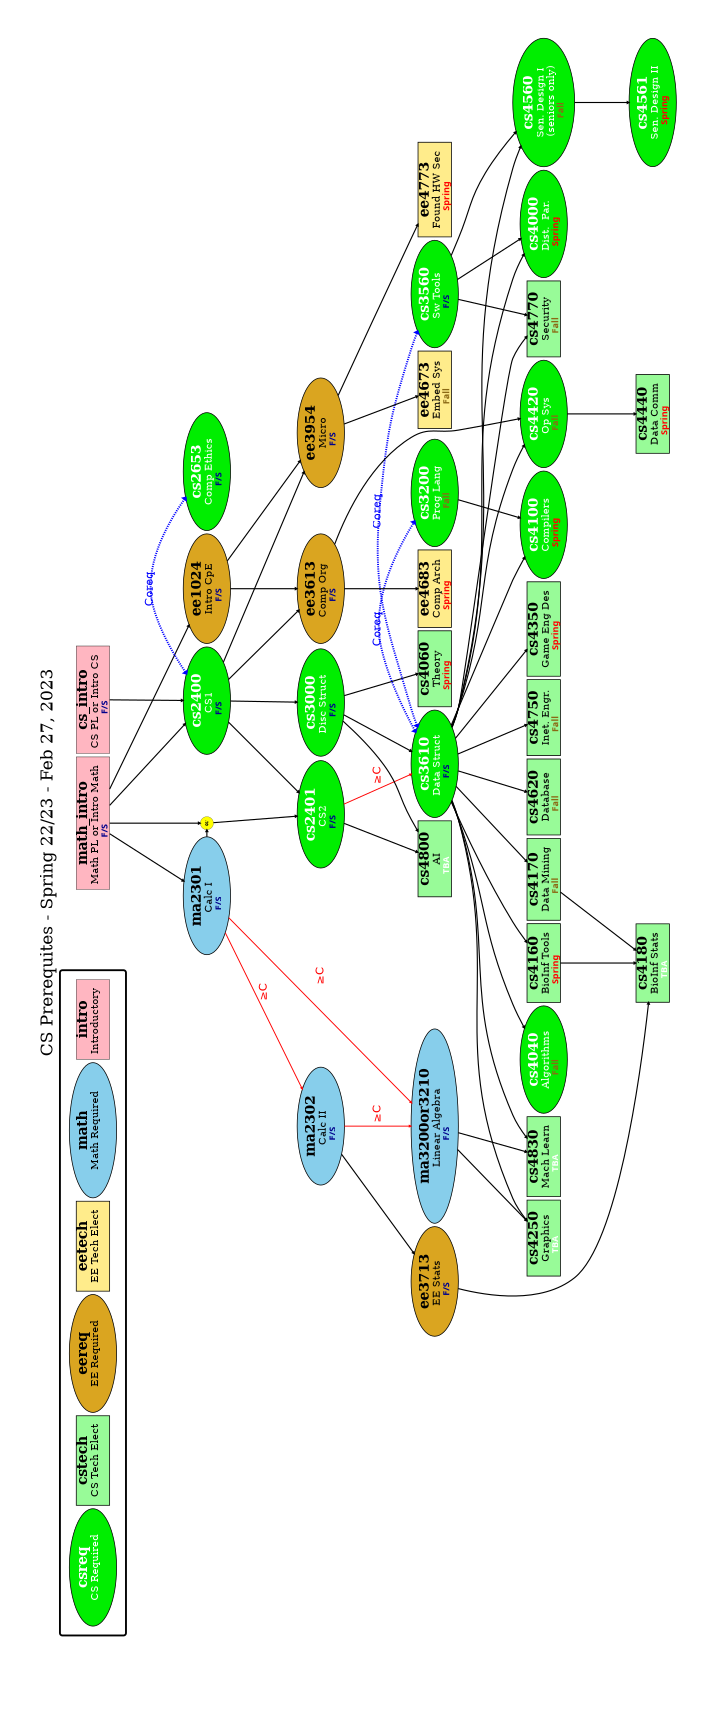 # 1 "cs_ugrad.dotcc"
# 1 "<built-in>" 1
# 1 "<built-in>" 3
# 417 "<built-in>" 3
# 1 "<command line>" 1
# 1 "<built-in>" 2
# 1 "cs_ugrad.dotcc" 2
// C Preprocessor Style macros


# 1 "./eecs_prereq_design.h" 1
// C Preprocessor Style macros

// Version 0.9 - Shawn Ostermann - May 24, 2022

// the look of required classes






// the look of elective classes




// the look of remedial (Intro) classes





// this controls what the prerequisite arrows look like

# 33 "./eecs_prereq_design.h"

// this controls what the "semester" tags look like






// the next line contains non-printing spaces to paste below to get around a mixed-font centering problem in graphviz...
//          









// for things like "Senior Standing" as a prerequisite




//  Note, the "when" line below has 2 non-printing space characters ("en space", copied from Word)
// otherwise, graphviz miscalculated "centering" whence fonts change and this moves the "semester" a little more to the left. Sigh...








// classes with a caveat (4 lines)

# 77 "./eecs_prereq_design.h"

// for timestamps






# 4 "cs_ugrad.dotcc" 2

// https://graphviz.org/docs/
// https://graphviz.org/doc/info/colors.html
// https://www.catalogs.ohio.edu/preview_program.php?catoid=70&poid=19841&hl=%22computer+science%22
digraph cs_undergrad {
	// draw prereqs from top to bottom
	rankdir=TB;
	// rankdir=LR;
	
	// Maximum width and height of drawing, in inches.
	size="11,8.5"
	margin="0.25,0.25"   // whole paper borders
	
	// Width and height of output pages, in inches.
	// If only a single value is given, this is used for both the width and height.
	// At present, page only works for PostScript output. 
	// page="8,10"

	// There are a TON of arrows between ranks 5 and 6, so this allows more space when it needs it
	ranksep="4.0"   // default is 0.5

	// to make better bitmap versions - but use PDF!!!
	graph [ dpi = 600 ]; 	

	// looks better this way
	landscape=true	

	// title for the whole page
	labelloc="t"
	fontsize=90
    label="CS Prerequites - Spring 22/23 - Feb 27, 2023"


// make a quick legend
// leave some free space to the left of the legend
	subgraph free_space {	
		EXTRA [ label = "S1", style = invis ]; FREESPACE1 [width=0,style = invis]; 
  	};
	subgraph cluster_Legend {
    	style = rounded;
		label=""
		fontsize="0"
		margin=50		// more space in the margin around the nodes
		penwidth=10   	// thicker line around the legend

    	node [	shape = box, penwidth=2, style = filled, fontcolor=black, fillcolor=lightpink,width=0.25,margin="0,0",fontsize=28] ; intro [margin="0,0", label= < <FONT POINT-SIZE="72"> <b> intro </b> </FONT> <br/> <FONT POINT-SIZE="55"> 	Introductory </FONT> <FONT POINT-SIZE="50"> <br /> </FONT> <FONT POINT-SIZE="48" face="Impact">     </FONT> >, ];
		node [ 	shape=oval, sides=4, penwidth=4, style = "filled", fontcolor=black, fillcolor=skyblue,width=0.25,margin="0,0",fontsize=28] ; math [margin="0,0", label= < <FONT POINT-SIZE="72"> <b> math </b> </FONT> <br/> <FONT POINT-SIZE="55">  		Math Required </FONT> <FONT POINT-SIZE="50"> <br /> </FONT> <FONT POINT-SIZE="48" face="Impact">     </FONT> >, ];
		node [	shape = rectangle, sides=10, penwidth=4, fillcolor = lightgoldenrod1, style = filled, fontcolor=black,width=0.25,margin="0,0",fontsize=28] ; eetech [margin="0,0", label= < <FONT POINT-SIZE="72"> <b> eetech </b> </FONT> <br/> <FONT POINT-SIZE="55">  	EE Tech Elect </FONT> <FONT POINT-SIZE="50"> <br /> </FONT> <FONT POINT-SIZE="48" face="Impact">     </FONT> >, ];
		node [ 	shape=oval, sides=4, penwidth=4, style = "filled", fontcolor=black, fillcolor=goldenrod,width=0.25,margin="0,0",fontsize=28] ; eereq [margin="0,0", label= < <FONT POINT-SIZE="72"> <b> eereq </b> </FONT> <br/> <FONT POINT-SIZE="55">  	EE Required </FONT> <FONT POINT-SIZE="50"> <br /> </FONT> <FONT POINT-SIZE="48" face="Impact">     </FONT> >, ];
		node [	shape = rectangle, sides=10, penwidth=4, fillcolor = palegreen, style = filled, fontcolor=black,width=0.25,margin="0,0",fontsize=28] ; cstech [margin="0,0", label= < <FONT POINT-SIZE="72"> <b> cstech </b> </FONT> <br/> <FONT POINT-SIZE="55">  	CS Tech Elect </FONT> <FONT POINT-SIZE="50"> <br /> </FONT> <FONT POINT-SIZE="48" face="Impact">     </FONT> >, ];
		node [ 	shape=oval, sides=4, penwidth=4, style = "filled", fontcolor=white, fillcolor=green2,width=0.25,margin="0,0",fontsize=28] ; csreq [margin="0,0", label= < <FONT POINT-SIZE="72"> <b> csreq </b> </FONT> <br/> <FONT POINT-SIZE="55">  	CS Required </FONT> <FONT POINT-SIZE="50"> <br /> </FONT> <FONT POINT-SIZE="48" face="Impact">     </FONT> >, ];
		

		// these fake dependencies constrain the order of where the legend goes
		// csreq  -> eereq  -> math   [style=invis]  // for verticle 3x2
		// cstech -> eetech -> intro   [style=invis]   // for horizontal 2x3
		// cs4561 -> eetech [style=invis]
		// csreq  -> eereq   [style=invis]  
		// cstech -> eetech   [style=invis]   
		// intro  -> math   [style=invis]  
  	};
// leave some free space to the right of the legend
	subgraph free_space {	
		EXTRA [ label = "S2", style = invis ]; FREESPACE2 [width=5,style = invis]; 
  	};
	



    // node [shape = box, penwidth=2, style = filled, fontcolor=black, fillcolor=lightpink,width=0.25,margin="0,0",fontsize=28] ; ma1200_MPL2 [margin="0,0", label= < <FONT POINT-SIZE="72"> <b> ma1200_MPL2 </b> </FONT> <br/> <FONT POINT-SIZE="55"> Algebra </FONT> <FONT POINT-SIZE="50"> <br /> </FONT> <FONT POINT-SIZE="48" face="Impact"> <FONT COLOR="darkblue"><b> F/S </b></FONT>   </FONT> >, ];

    node [shape = box, penwidth=2, style = filled, fontcolor=black, fillcolor=lightpink,width=0.25,margin="0,0",fontsize=28] ; cs_intro [margin="0,0", label= < <FONT POINT-SIZE="72"> <b> cs_intro </b> </FONT> <br/> <FONT POINT-SIZE="55"> CS PL or Intro CS </FONT> <FONT POINT-SIZE="50"> <br /> </FONT> <FONT POINT-SIZE="48" face="Impact"> <FONT COLOR="darkblue"><b> F/S </b></FONT>   </FONT> >, ];

    node [shape = box, penwidth=2, style = filled, fontcolor=black, fillcolor=lightpink,width=0.25,margin="0,0",fontsize=28] ; math_intro [margin="0,0", label= < <FONT POINT-SIZE="72"> <b> math_intro </b> </FONT> <br/> <FONT POINT-SIZE="55"> Math PL or Intro Math </FONT> <FONT POINT-SIZE="50"> <br /> </FONT> <FONT POINT-SIZE="48" face="Impact"> <FONT COLOR="darkblue"><b> F/S </b></FONT>   </FONT> >, ];

    node [shape=oval, sides=4, penwidth=4, style = "filled", fontcolor=black, fillcolor=skyblue,width=0.25,margin="0,0",fontsize=28] ; ma2301 [margin="0,0", label= < <FONT POINT-SIZE="72"> <b> ma2301 </b> </FONT> <br/> <FONT POINT-SIZE="55"> Calc I </FONT> <FONT POINT-SIZE="50"> <br /> </FONT> <FONT POINT-SIZE="48" face="Impact"> <FONT COLOR="darkblue"><b> F/S </b></FONT>   </FONT> >, ];
	math_intro -> ma2301 [penwidth=6]
	// (B or better in shape=oval, sides=4, penwidth=4, style = "filled", fontcolor=black, fillcolor=skyblue 1350) or (C or better in 1300 or 1322) or (Math placement level 3)

	node [shape=oval, sides=4, penwidth=4, style = "filled", fontcolor=black, fillcolor=skyblue,width=0.25,margin="0,0",fontsize=28] ; ma2302 [margin="0,0", label= < <FONT POINT-SIZE="72"> <b> ma2302 </b> </FONT> <br/> <FONT POINT-SIZE="55"> Calc II </FONT> <FONT POINT-SIZE="50"> <br /> </FONT> <FONT POINT-SIZE="48" face="Impact"> <FONT COLOR="darkblue"><b> F/S </b></FONT>   </FONT> >, ];
	ma2301 -> ma2302 [ label = " ≥C", fontsize=60, style=bold, fontcolor=red, penwidth=5, color=red]
	// REQUISITE: C or better in shape=oval, sides=4, penwidth=4, style = "filled", fontcolor=black, fillcolor=skyblue 2301 or 263B

	node [shape=oval, sides=4, penwidth=4, style = "filled", fontcolor=black, fillcolor=skyblue,width=0.25,margin="0,0",fontsize=28] ; ma3200or3210 [margin="0,0", label= < <FONT POINT-SIZE="72"> <b> ma3200or3210 </b> </FONT> <br/> <FONT POINT-SIZE="55"> Linear Algebra </FONT> <FONT POINT-SIZE="50"> <br /> </FONT> <FONT POINT-SIZE="48" face="Impact"> <FONT COLOR="darkblue"><b> F/S </b></FONT>   </FONT> >, ];
	// 3200: C or better in (shape=oval, sides=4, penwidth=4, style = "filled", fontcolor=black, fillcolor=skyblue 163A or 263A or 1350 or 2301 or 2302) 
	// 3210 hasnt been offered in 2 years!!  (ignoring cs3000 prereq - too messy)
	// 3210: shape=oval, sides=4, penwidth=4, style = "filled", fontcolor=black, fillcolor=skyblue 2302 and (3050 or CS 3000)
	ma2301 -> ma3200or3210 [ label = " ≥C", fontsize=60, style=bold, fontcolor=red, penwidth=5, color=red]
	ma2302 -> ma3200or3210 [ label = " ≥C", fontsize=60, style=bold, fontcolor=red, penwidth=5, color=red]

	node [shape=oval, sides=4, penwidth=4, style = "filled", fontcolor=white, fillcolor=green2,width=0.25,margin="0,0",fontsize=28] ; cs2400 [margin="0,0", label= < <FONT POINT-SIZE="72"> <b> cs2400 </b> </FONT> <br/> <FONT POINT-SIZE="55"> CS1 </FONT> <FONT POINT-SIZE="50"> <br /> </FONT> <FONT POINT-SIZE="48" face="Impact"> <FONT COLOR="darkblue"><b> F/S </b></FONT>   </FONT> >, ];
	// REQUISITE: (shape=oval, sides=4, penwidth=4, style = "filled", fontcolor=black, fillcolor=skyblue 1200 or Math Placement level 2 or higher) and (CS 1400 or 2300 or ET 2100 or Computer Science Placement level 3)
	cs_intro -> cs2400 [penwidth=6]
	math_intro -> cs2400 [penwidth=6]

	node [shape=oval, sides=4, penwidth=4, style = "filled", fontcolor=white, fillcolor=green2,width=0.25,margin="0,0",fontsize=28] ; cs2401 [margin="0,0", label= < <FONT POINT-SIZE="72"> <b> cs2401 </b> </FONT> <br/> <FONT POINT-SIZE="55"> CS2 </FONT> <FONT POINT-SIZE="50"> <br /> </FONT> <FONT POINT-SIZE="48" face="Impact"> <FONT COLOR="darkblue"><b> F/S </b></FONT>   </FONT> >, ];
	// REQUISITE: CS 2400 and (shape=oval, sides=4, penwidth=4, style = "filled", fontcolor=black, fillcolor=skyblue 1300 or 2301 or Math Placement Level 3)
	cs2400 -> cs2401 [penwidth=6]
	node [shape=circle, style = "filled", penwidth=1, fontcolor=black, fillcolor=yellow] ; cs2401_or [label=" or "];
	cs2401_or -> cs2401 [penwidth=6]
	math_intro -> cs2401_or [penwidth=6]
	ma2301 -> cs2401_or [penwidth=6]


	node [shape=oval, sides=4, penwidth=4, style = "filled", fontcolor=white, fillcolor=green2,width=0.25,margin="0,0",fontsize=28] ; cs3000 [margin="0,0", label= < <FONT POINT-SIZE="72"> <b> cs3000 </b> </FONT> <br/> <FONT POINT-SIZE="55"> Disc Struct </FONT> <FONT POINT-SIZE="50"> <br /> </FONT> <FONT POINT-SIZE="48" face="Impact"> <FONT COLOR="darkblue"><b> F/S </b></FONT>   </FONT> >, ];
	// REQUISITE: CS 2400
	cs2400 -> cs3000 [penwidth=6]

	node [shape=oval, sides=4, penwidth=4, style = "filled", fontcolor=white, fillcolor=green2,width=0.25,margin="0,0",fontsize=28] ; cs3610 [margin="0,0", label= < <FONT POINT-SIZE="72"> <b> cs3610 </b> </FONT> <br/> <FONT POINT-SIZE="55"> Data Struct </FONT> <FONT POINT-SIZE="50"> <br /> </FONT> <FONT POINT-SIZE="48" face="Impact"> <FONT COLOR="darkblue"><b> F/S </b></FONT>   </FONT> >, ];
	// REQUISITE: (CS 3000 or shape=oval, sides=4, penwidth=4, style = "filled", fontcolor=black, fillcolor=skyblue 3050) and C or better in CS 2401
	cs2401 -> cs3610 [ label = " ≥C", fontsize=60, style=bold, fontcolor=red, penwidth=5, color=red]
	cs3000 -> cs3610 [penwidth=6]

	node [shape=oval, sides=4, penwidth=4, style = "filled", fontcolor=white, fillcolor=green2,width=0.25,margin="0,0",fontsize=28] ; cs3560 [margin="0,0", label= < <FONT POINT-SIZE="72"> <b> cs3560 </b> </FONT> <br/> <FONT POINT-SIZE="55"> Sw Tools </FONT> <FONT POINT-SIZE="50"> <br /> </FONT> <FONT POINT-SIZE="48" face="Impact"> <FONT COLOR="darkblue"><b> F/S </b></FONT>   </FONT> >, ];
	// REQUISITE: CS 3610 or concurrent
	cs3610 -> cs3560 [ dir=both, label = "Coreq", fontcolor=blue, color=blue, style=bold fontsize=60, penwidth=10, style=dashed] { rank=same cs3560 cs3610 }


	// left out since its not in the prereq chain
    // CLASS PAREN et1000,shape=oval, sides=4, penwidth=4, style = "filled", fontcolor=black, fillcolor=goldenrod, <FONT COLOR="darkblue"><b> F/S </b></FONT>,The History of Engineering and Technology in Society PAREN

	node [shape=oval, sides=4, penwidth=4, style = "filled", fontcolor=black, fillcolor=goldenrod,width=0.25,margin="0,0",fontsize=28] ; ee1024 [margin="0,0", label= < <FONT POINT-SIZE="72"> <b> ee1024 </b> </FONT> <br/> <FONT POINT-SIZE="55">  Intro CpE </FONT> <FONT POINT-SIZE="50"> <br /> </FONT> <FONT POINT-SIZE="48" face="Impact">  <FONT COLOR="darkblue"><b> F/S </b></FONT>   </FONT> >, ];
	math_intro -> ee1024 [penwidth=6]
	// shape=oval, sides=4, penwidth=4, style = "filled", fontcolor=black, fillcolor=skyblue 1200 or math placement level 2 or higher

    node [shape=oval, sides=4, penwidth=4, style = "filled", fontcolor=black, fillcolor=goldenrod,width=0.25,margin="0,0",fontsize=28] ; ee3613 [margin="0,0", label= < <FONT POINT-SIZE="72"> <b> ee3613 </b> </FONT> <br/> <FONT POINT-SIZE="55"> Comp Org </FONT> <FONT POINT-SIZE="50"> <br /> </FONT> <FONT POINT-SIZE="48" face="Impact">  <FONT COLOR="darkblue"><b> F/S </b></FONT>   </FONT> >, ];	
	// REQUISITE: CS 2400 and EE 1024
	ee1024 -> ee3613 [penwidth=6]
	cs2400 -> ee3613 [penwidth=6]

	node [shape=oval, sides=4, penwidth=4, style = "filled", fontcolor=black, fillcolor=goldenrod,width=0.25,margin="0,0",fontsize=28] ; ee3954 [margin="0,0", label= < <FONT POINT-SIZE="72"> <b> ee3954 </b> </FONT> <br/> <FONT POINT-SIZE="55">  Micro </FONT> <FONT POINT-SIZE="50"> <br /> </FONT> <FONT POINT-SIZE="48" face="Impact">  <FONT COLOR="darkblue"><b> F/S </b></FONT>   </FONT> >, ];
	// REQUISITE: (CS 210 or 240A or 2400) and (EE 1024 or 102)
	ee1024 -> ee3954 [penwidth=6]
	cs2400 -> ee3954 [penwidth=6]

    node [shape=oval, sides=4, penwidth=4, style = "filled", fontcolor=black, fillcolor=goldenrod,width=0.25,margin="0,0",fontsize=28] ; ee3713 [margin="0,0", label= < <FONT POINT-SIZE="72"> <b> ee3713 </b> </FONT> <br/> <FONT POINT-SIZE="55"> EE Stats </FONT> <FONT POINT-SIZE="50"> <br /> </FONT> <FONT POINT-SIZE="48" face="Impact"> <FONT COLOR="darkblue"><b> F/S </b></FONT>   </FONT> >, ];
	// REQUISITE: shape=oval, sides=4, penwidth=4, style = "filled", fontcolor=black, fillcolor=skyblue 2302
	ma2302 -> ee3713 [penwidth=6]

	node [shape=oval, sides=4, penwidth=4, style = "filled", fontcolor=white, fillcolor=green2,width=0.25,margin="0,0",fontsize=28] ; cs2653 [margin="0,0", label= < <FONT POINT-SIZE="72"> <b> cs2653 </b> </FONT> <br/> <FONT POINT-SIZE="55">  Comp Ethics </FONT> <FONT POINT-SIZE="50"> <br /> </FONT> <FONT POINT-SIZE="48" face="Impact"> <FONT COLOR="darkblue"><b> F/S </b></FONT>   </FONT> >, ];
	// REQUISITE: CS 2400 or Concurrent
	cs2400 -> cs2653 [ dir=both, label = "Coreq", fontcolor=blue, color=blue, style=bold fontsize=60, penwidth=10, style=dashed] { rank=same cs2653 cs2400 }

	node [shape=oval, sides=4, penwidth=4, style = "filled", fontcolor=white, fillcolor=green2,width=0.25,margin="0,0",fontsize=28] ; cs3200 [margin="0,0", label= < <FONT POINT-SIZE="72"> <b> cs3200 </b> </FONT> <br/> <FONT POINT-SIZE="55">  Prog Lang </FONT> <FONT POINT-SIZE="50"> <br /> </FONT> <FONT POINT-SIZE="48" face="Impact"> <FONT COLOR="goldenrod4"><b> Fall </b></FONT>   </FONT> >, ];
	// REQUISITE: CS 3610 or concurrent
	cs3610 -> cs3200 [ dir=both, label = "Coreq", fontcolor=blue, color=blue, style=bold fontsize=60, penwidth=10, style=dashed] { rank=same cs3200 cs3610 }

	node [shape=oval, sides=4, penwidth=4, style = "filled", fontcolor=white, fillcolor=green2,width=0.25,margin="0,0",fontsize=28] ; cs4000 [margin="0,0", label= < <FONT POINT-SIZE="72"> <b> cs4000 </b> </FONT> <br/> <FONT POINT-SIZE="55"> Dist.  Par. </FONT> <FONT POINT-SIZE="50"> <br /> </FONT> <FONT POINT-SIZE="48" face="Impact"> <FONT COLOR="red"><b> Spring </b></FONT>   </FONT> >, ];
	// REQUISITE: CS 3560 and 3610
	cs3560 -> cs4000 [penwidth=6]
	cs3610 -> cs4000 [penwidth=6]

	node [shape=oval, sides=4, penwidth=4, style = "filled", fontcolor=white, fillcolor=green2,width=0.25,margin="0,0",fontsize=28] ; cs4040 [margin="0,0", label= < <FONT POINT-SIZE="72"> <b> cs4040 </b> </FONT> <br/> <FONT POINT-SIZE="55">  Algorithms </FONT> <FONT POINT-SIZE="50"> <br /> </FONT> <FONT POINT-SIZE="48" face="Impact"> <FONT COLOR="goldenrod4"><b> Fall </b></FONT>   </FONT> >, ];
	// REQUISITE: CS 3610
	cs3610 -> cs4040 [penwidth=6]

	node [shape=oval, sides=4, penwidth=4, style = "filled", fontcolor=white, fillcolor=green2,width=0.25,margin="0,0",fontsize=28] ; cs4100 [margin="0,0", label= < <FONT POINT-SIZE="72"> <b> cs4100 </b> </FONT> <br/> <FONT POINT-SIZE="55">  Compilers </FONT> <FONT POINT-SIZE="50"> <br /> </FONT> <FONT POINT-SIZE="48" face="Impact"> <FONT COLOR="red"><b> Spring </b></FONT>   </FONT> >, ];
	// REQUISITE: CS 3200 and 3610
	cs3200 -> cs4100 [penwidth=6]
	cs3610 -> cs4100 [penwidth=6]

	node [shape=oval, sides=4, penwidth=4, style = "filled", fontcolor=white, fillcolor=green2,width=0.25,margin="0,0",fontsize=28] ; cs4420 [margin="0,0", label= < <FONT POINT-SIZE="72"> <b> cs4420 </b> </FONT> <br/> <FONT POINT-SIZE="55"> Op Sys </FONT> <FONT POINT-SIZE="50"> <br /> </FONT> <FONT POINT-SIZE="48" face="Impact"> <FONT COLOR="goldenrod4"><b> Fall </b></FONT>    </FONT> >, ];
	// REQUISITE: CS 3610 and EE 3613 and 3954 or CS 361 and EE 395A
	cs3610 -> cs4420 [penwidth=6]
	ee3613 -> cs4420 [penwidth=6]
	// EE3954 dropped from CS curriculum in Spring 2023/2024
	// ee3954 -> cs4420 [penwidth=6]

	node [shape=oval, sides=4, penwidth=4, style = "filled", fontcolor=white, fillcolor=green2,width=0.25,margin="0,0",fontsize=28] ; cs4560 [margin="0,0", label= < <FONT POINT-SIZE="72"> <b> cs4560 </b> </FONT> <br/> <FONT POINT-SIZE="55">  Sen. Design I </FONT> <FONT POINT-SIZE="50"> <br /> </FONT> <FONT POINT-SIZE="55">  (seniors only) </FONT> <FONT POINT-SIZE="50"> <br /> </FONT> <FONT POINT-SIZE="48" face="Impact"> <FONT COLOR="goldenrod4"><b> Fall </b></FONT>   </FONT> >, ];
	// REQUISITE: (CS 3560 and 3610) and Sr only
	cs3560 -> cs4560 [penwidth=6]
	cs3610 -> cs4560 [penwidth=6]  // note that 3560 and 3610 are corequisites

	node [shape=oval, sides=4, penwidth=4, style = "filled", fontcolor=white, fillcolor=green2,width=0.25,margin="0,0",fontsize=28] ; cs4561 [margin="0,0", label= < <FONT POINT-SIZE="72"> <b> cs4561 </b> </FONT> <br/> <FONT POINT-SIZE="55">  Sen. Design II </FONT> <FONT POINT-SIZE="50"> <br /> </FONT> <FONT POINT-SIZE="48" face="Impact"> <FONT COLOR="red"><b> Spring </b></FONT>   </FONT> >, ];
	// REQUISITE: CS 4560	
	cs4560 -> cs4561 [penwidth=6]


// =====================================================================================
// Tech Electives
// =====================================================================================
	node [shape = rectangle, sides=10, penwidth=4, fillcolor = palegreen, style = filled, fontcolor=black,width=0.25,margin="0,0",fontsize=28] ; cs4060 [margin="0,0", label= < <FONT POINT-SIZE="72"> <b> cs4060 </b> </FONT> <br/> <FONT POINT-SIZE="55">  Theory </FONT> <FONT POINT-SIZE="50"> <br /> </FONT> <FONT POINT-SIZE="48" face="Impact">  <FONT COLOR="red"><b> Spring </b></FONT>   </FONT> >, ];
	// REQUISITE: CS 3000
	cs3000 -> cs4060 [penwidth=6]


# 204 "cs_ugrad.dotcc"

	node [shape = rectangle, sides=10, penwidth=4, fillcolor = palegreen, style = filled, fontcolor=black,width=0.25,margin="0,0",fontsize=28] ; cs4250 [margin="0,0", label= < <FONT POINT-SIZE="72"> <b> cs4250 </b> </FONT> <br/> <FONT POINT-SIZE="55">  Graphics </FONT> <FONT POINT-SIZE="50"> <br /> </FONT> <FONT POINT-SIZE="48" face="Impact">  <FONT COLOR="white"><b> TBA </b></FONT>   </FONT> >, ];
	// Not offered since Fall 2021
	// REQUISITE: CS 3610 and (shape=oval, sides=4, penwidth=4, style = "filled", fontcolor=black, fillcolor=skyblue 3200 or 3210)
	cs3610 -> cs4250 [penwidth=6] 
	ma3200or3210 -> cs4250 [penwidth=6] 

	node [shape = rectangle, sides=10, penwidth=4, fillcolor = palegreen, style = filled, fontcolor=black,width=0.25,margin="0,0",fontsize=28] ; cs4160 [margin="0,0", label= < <FONT POINT-SIZE="72"> <b> cs4160 </b> </FONT> <br/> <FONT POINT-SIZE="55">  BioInf Tools </FONT> <FONT POINT-SIZE="50"> <br /> </FONT> <FONT POINT-SIZE="48" face="Impact">  <FONT COLOR="red"><b> Spring </b></FONT>   </FONT> >, ];
	// REQUISITE: CS 3610
	cs3610 -> cs4160 [penwidth=6]

	node [shape = rectangle, sides=10, penwidth=4, fillcolor = palegreen, style = filled, fontcolor=black,width=0.25,margin="0,0",fontsize=28] ; cs4170 [margin="0,0", label= < <FONT POINT-SIZE="72"> <b> cs4170 </b> </FONT> <br/> <FONT POINT-SIZE="55">  Data Mining </FONT> <FONT POINT-SIZE="50"> <br /> </FONT> <FONT POINT-SIZE="48" face="Impact">  <FONT COLOR="goldenrod4"><b> Fall </b></FONT>   </FONT> >, ];
	// REQUISITE: CS 3610 or PBIO 4160
	cs3610 -> cs4170 [penwidth=6]
	// OR  PBIO 4160 -> cs4170 [penwidth=6]
	
	node [shape = rectangle, sides=10, penwidth=4, fillcolor = palegreen, style = filled, fontcolor=black,width=0.25,margin="0,0",fontsize=28] ; cs4180 [margin="0,0", label= < <FONT POINT-SIZE="72"> <b> cs4180 </b> </FONT> <br/> <FONT POINT-SIZE="55">  BioInf Stats </FONT> <FONT POINT-SIZE="50"> <br /> </FONT> <FONT POINT-SIZE="48" face="Impact">  <FONT COLOR="white"><b> TBA </b></FONT>   </FONT> >, ];
	// last taught Jan 2020 by Drews
	// REQUISITE: CS 4170 and EE 3713 and (CS 4160 or PBIO 4160)
	cs4170 -> cs4180 [penwidth=6]
	ee3713 -> cs4180 [penwidth=6]
	cs4160 -> cs4180 [penwidth=6]
	// Ive only listed cs4160 as the prereq, because PBIO4160 is cross listed as cs4160
	
	
	node [shape = rectangle, sides=10, penwidth=4, fillcolor = palegreen, style = filled, fontcolor=black,width=0.25,margin="0,0",fontsize=28] ; cs4440 [margin="0,0", label= < <FONT POINT-SIZE="72"> <b> cs4440 </b> </FONT> <br/> <FONT POINT-SIZE="55">  Data Comm </FONT> <FONT POINT-SIZE="50"> <br /> </FONT> <FONT POINT-SIZE="48" face="Impact">  <FONT COLOR="red"><b> Spring </b></FONT>   </FONT> >, ];
	// REQUISITE: cs4420
	cs4420 -> cs4440 [penwidth=6]
	
	node [shape = rectangle, sides=10, penwidth=4, fillcolor = palegreen, style = filled, fontcolor=black,width=0.25,margin="0,0",fontsize=28] ; cs4620 [margin="0,0", label= < <FONT POINT-SIZE="72"> <b> cs4620 </b> </FONT> <br/> <FONT POINT-SIZE="55">  Database </FONT> <FONT POINT-SIZE="50"> <br /> </FONT> <FONT POINT-SIZE="48" face="Impact">  <FONT COLOR="goldenrod4"><b> Fall </b></FONT>   </FONT> >, ];
	// REQUISITE: CS 3610
	cs3610 -> cs4620 [penwidth=6]
	
	node [shape = rectangle, sides=10, penwidth=4, fillcolor = palegreen, style = filled, fontcolor=black,width=0.25,margin="0,0",fontsize=28] ; cs4750 [margin="0,0", label= < <FONT POINT-SIZE="72"> <b> cs4750 </b> </FONT> <br/> <FONT POINT-SIZE="55">  Inet. Engr. </FONT> <FONT POINT-SIZE="50"> <br /> </FONT> <FONT POINT-SIZE="48" face="Impact">  <FONT COLOR="goldenrod4"><b> Fall </b></FONT>   </FONT> >, ];
	// REQUISITE: CS 3610
	cs3610 -> cs4750 [penwidth=6]
	
	node [shape = rectangle, sides=10, penwidth=4, fillcolor = palegreen, style = filled, fontcolor=black,width=0.25,margin="0,0",fontsize=28] ; cs4800 [margin="0,0", label= < <FONT POINT-SIZE="72"> <b> cs4800 </b> </FONT> <br/> <FONT POINT-SIZE="55">  AI </FONT> <FONT POINT-SIZE="50"> <br /> </FONT> <FONT POINT-SIZE="48" face="Impact">  <FONT COLOR="white"><b> TBA </b></FONT>   </FONT> >, ];
	// REQUISITE: (CS 3000 or shape=oval, sides=4, penwidth=4, style = "filled", fontcolor=black, fillcolor=skyblue 3050) and CS 2401
	cs3000 -> cs4800 [penwidth=6]
	cs2401 -> cs4800 [penwidth=6]

	node [shape = rectangle, sides=10, penwidth=4, fillcolor = palegreen, style = filled, fontcolor=black,width=0.25,margin="0,0",fontsize=28] ; cs4830 [margin="0,0", label= < <FONT POINT-SIZE="72"> <b> cs4830 </b> </FONT> <br/> <FONT POINT-SIZE="55">  Mach Learn </FONT> <FONT POINT-SIZE="50"> <br /> </FONT> <FONT POINT-SIZE="48" face="Impact">  <FONT COLOR="white"><b> TBA </b></FONT>   </FONT> >, ];
	// Requisites: CS 3610 and C or better in (shape=oval, sides=4, penwidth=4, style = "filled", fontcolor=black, fillcolor=skyblue 3200 or 3210)
	cs3610 -> cs4830 [penwidth=6]
	ma3200or3210 -> cs4830 [penwidth=6]

	node [shape = rectangle, sides=10, penwidth=4, fillcolor = palegreen, style = filled, fontcolor=black,width=0.25,margin="0,0",fontsize=28] ; cs4770 [margin="0,0", label= < <FONT POINT-SIZE="72"> <b> cs4770 </b> </FONT> <br/> <FONT POINT-SIZE="55">  Security </FONT> <FONT POINT-SIZE="50"> <br /> </FONT> <FONT POINT-SIZE="48" face="Impact">  <FONT COLOR="goldenrod4"><b> Fall </b></FONT>   </FONT> >, ];
	// new for Fall 22/23
	cs3610 -> cs4770 [penwidth=6]
	cs3560 -> cs4770 [penwidth=6]
	
	node [shape = rectangle, sides=10, penwidth=4, fillcolor = palegreen, style = filled, fontcolor=black,width=0.25,margin="0,0",fontsize=28] ; cs4350 [margin="0,0", label= < <FONT POINT-SIZE="72"> <b> cs4350 </b> </FONT> <br/> <FONT POINT-SIZE="55">  Game Eng Des </FONT> <FONT POINT-SIZE="50"> <br /> </FONT> <FONT POINT-SIZE="48" face="Impact">  <FONT COLOR="red"><b> Spring </b></FONT>   </FONT> >, ];
	// REQUISITE: CS 3610
	cs3610 -> cs4350 [penwidth=6]

	node [shape = rectangle, sides=10, penwidth=4, fillcolor = lightgoldenrod1, style = filled, fontcolor=black,width=0.25,margin="0,0",fontsize=28] ; ee4673 [margin="0,0", label= < <FONT POINT-SIZE="72"> <b> ee4673 </b> </FONT> <br/> <FONT POINT-SIZE="55">  Embed Sys </FONT> <FONT POINT-SIZE="50"> <br /> </FONT> <FONT POINT-SIZE="48" face="Impact">  <FONT COLOR="goldenrod4"><b> Fall </b></FONT>   </FONT> >, ];
	// REQUISITE: EE 3954EE 395A or 3954
	ee3954 -> ee4673 [penwidth=6]	

	node [shape = rectangle, sides=10, penwidth=4, fillcolor = lightgoldenrod1, style = filled, fontcolor=black,width=0.25,margin="0,0",fontsize=28] ; ee4683 [margin="0,0", label= < <FONT POINT-SIZE="72"> <b> ee4683 </b> </FONT> <br/> <FONT POINT-SIZE="55">  Comp Arch </FONT> <FONT POINT-SIZE="50"> <br /> </FONT> <FONT POINT-SIZE="48" face="Impact">  <FONT COLOR="red"><b> Spring </b></FONT>   </FONT> >, ];
	// REQUISITE: EE 3613
	ee3613 -> ee4683 [penwidth=6]
	
	node [shape = rectangle, sides=10, penwidth=4, fillcolor = lightgoldenrod1, style = filled, fontcolor=black,width=0.25,margin="0,0",fontsize=28] ; ee4773 [margin="0,0", label= < <FONT POINT-SIZE="72"> <b> ee4773 </b> </FONT> <br/> <FONT POINT-SIZE="55">  Found HW Sec </FONT> <FONT POINT-SIZE="50"> <br /> </FONT> <FONT POINT-SIZE="48" face="Impact">  <FONT COLOR="red"><b> Spring </b></FONT>   </FONT> >, ];
	// REQUISITE: EE 3954
	ee3954 -> ee4773 [penwidth=6]
	
	{ rank=same cs2400 ee1024 ma2301 cs2401_or}

// From 2022/2023 Undergraduate Catalog:
// Computer Science Requirement

// Complete the following courses:

//     CS 2400 - Introduction to Computer Science I Credit Hours: 4
//     CS 2401 - Introduction to Computer Science II Credit Hours: 4
//     CS 2653 - Professional and Ethical Aspects of Computing Credit Hours: 3
//     CS 3200 - Organization of Programming Languages Credit Hours: 3
//     CS 3560 - Software Engineering Tools and Practices Credit Hours: 3
//     CS 3610 - Data Structures Credit Hours: 4
//     CS 4000 - Introduction to Distributed, Parallel, and Web-Centric Computing Credit Hours: 3
//     CS 4040 - Design and Analysis of Algorithms Credit Hours: 3
//     CS 4100 - Introduction to Formal Languages and Compilers Credit Hours: 3
//     CS 4420 - Operating Systems Credit Hours: 3
//     CS 4560 - Software Design and Development I Credit Hours: 3
//     CS 4561 - Software Design and Development II Credit Hours: 3
//     EE 1024 - Introduction to Computer Engineering Credit Hours: 4
//     EE 3613 - Computer Organization Credit Hours: 3
//     EE 3954 - Microprocessors and Microcontrollers Credit Hours: 4
// 
//     ET 1000 - The History of Engineering and Technology in Society Credit Hours: 3
//     		or
//     ET 2905 - Technology in World History Credit Hours: 3
//     		or
//     HIST 2905 - Technology in World History Credit Hours: 3
	
// 	Computer Science Technical Electives
// Complete at least 9 hours from the following courses. 
// Other computer science related courses may be used with departmental approval.
//
//     CS 4060 - Computation Theory Credit Hours: 3
//     CS 4120 - Parallel Computing I Credit Hours: 3
//     CS 4160 - Problem Solving with Bioinformatics Tools Credit Hours: 3
//     CS 4170 - Data Mining With Applications in the Life Sciences Credit Hours: 3
//     CS 4180 - Statistical Foundation for Bioinformatics Credit Hours: 3
//     CS 4201 - Software Verification Credit Hours: 3
//     CS 4250 - Interactive Computer Graphics Credit Hours: 3
//     CS 4440 - Data Communications Credit Hours: 3
//     CS 4580 - Operating Systems II Credit Hours: 3
//     CS 4620 - Database Systems Credit Hours: 3
//     CS 4750 - Internet Engineering Credit Hours: 4
//     CS 4800 - Artificial Intelligence Credit Hours: 3
//     CS 4830 - Machine Learning Credit Hours: 3
//     EE 4673 - Embedded Systems Credit Hours: 3
//     EE 4683 - Computer Architecture Credit Hours: 3

// Not yet on DARS, but approved
// ECE 4773 - Security
// CS 4770 - Security
// CS 4350 - Gaming

}


